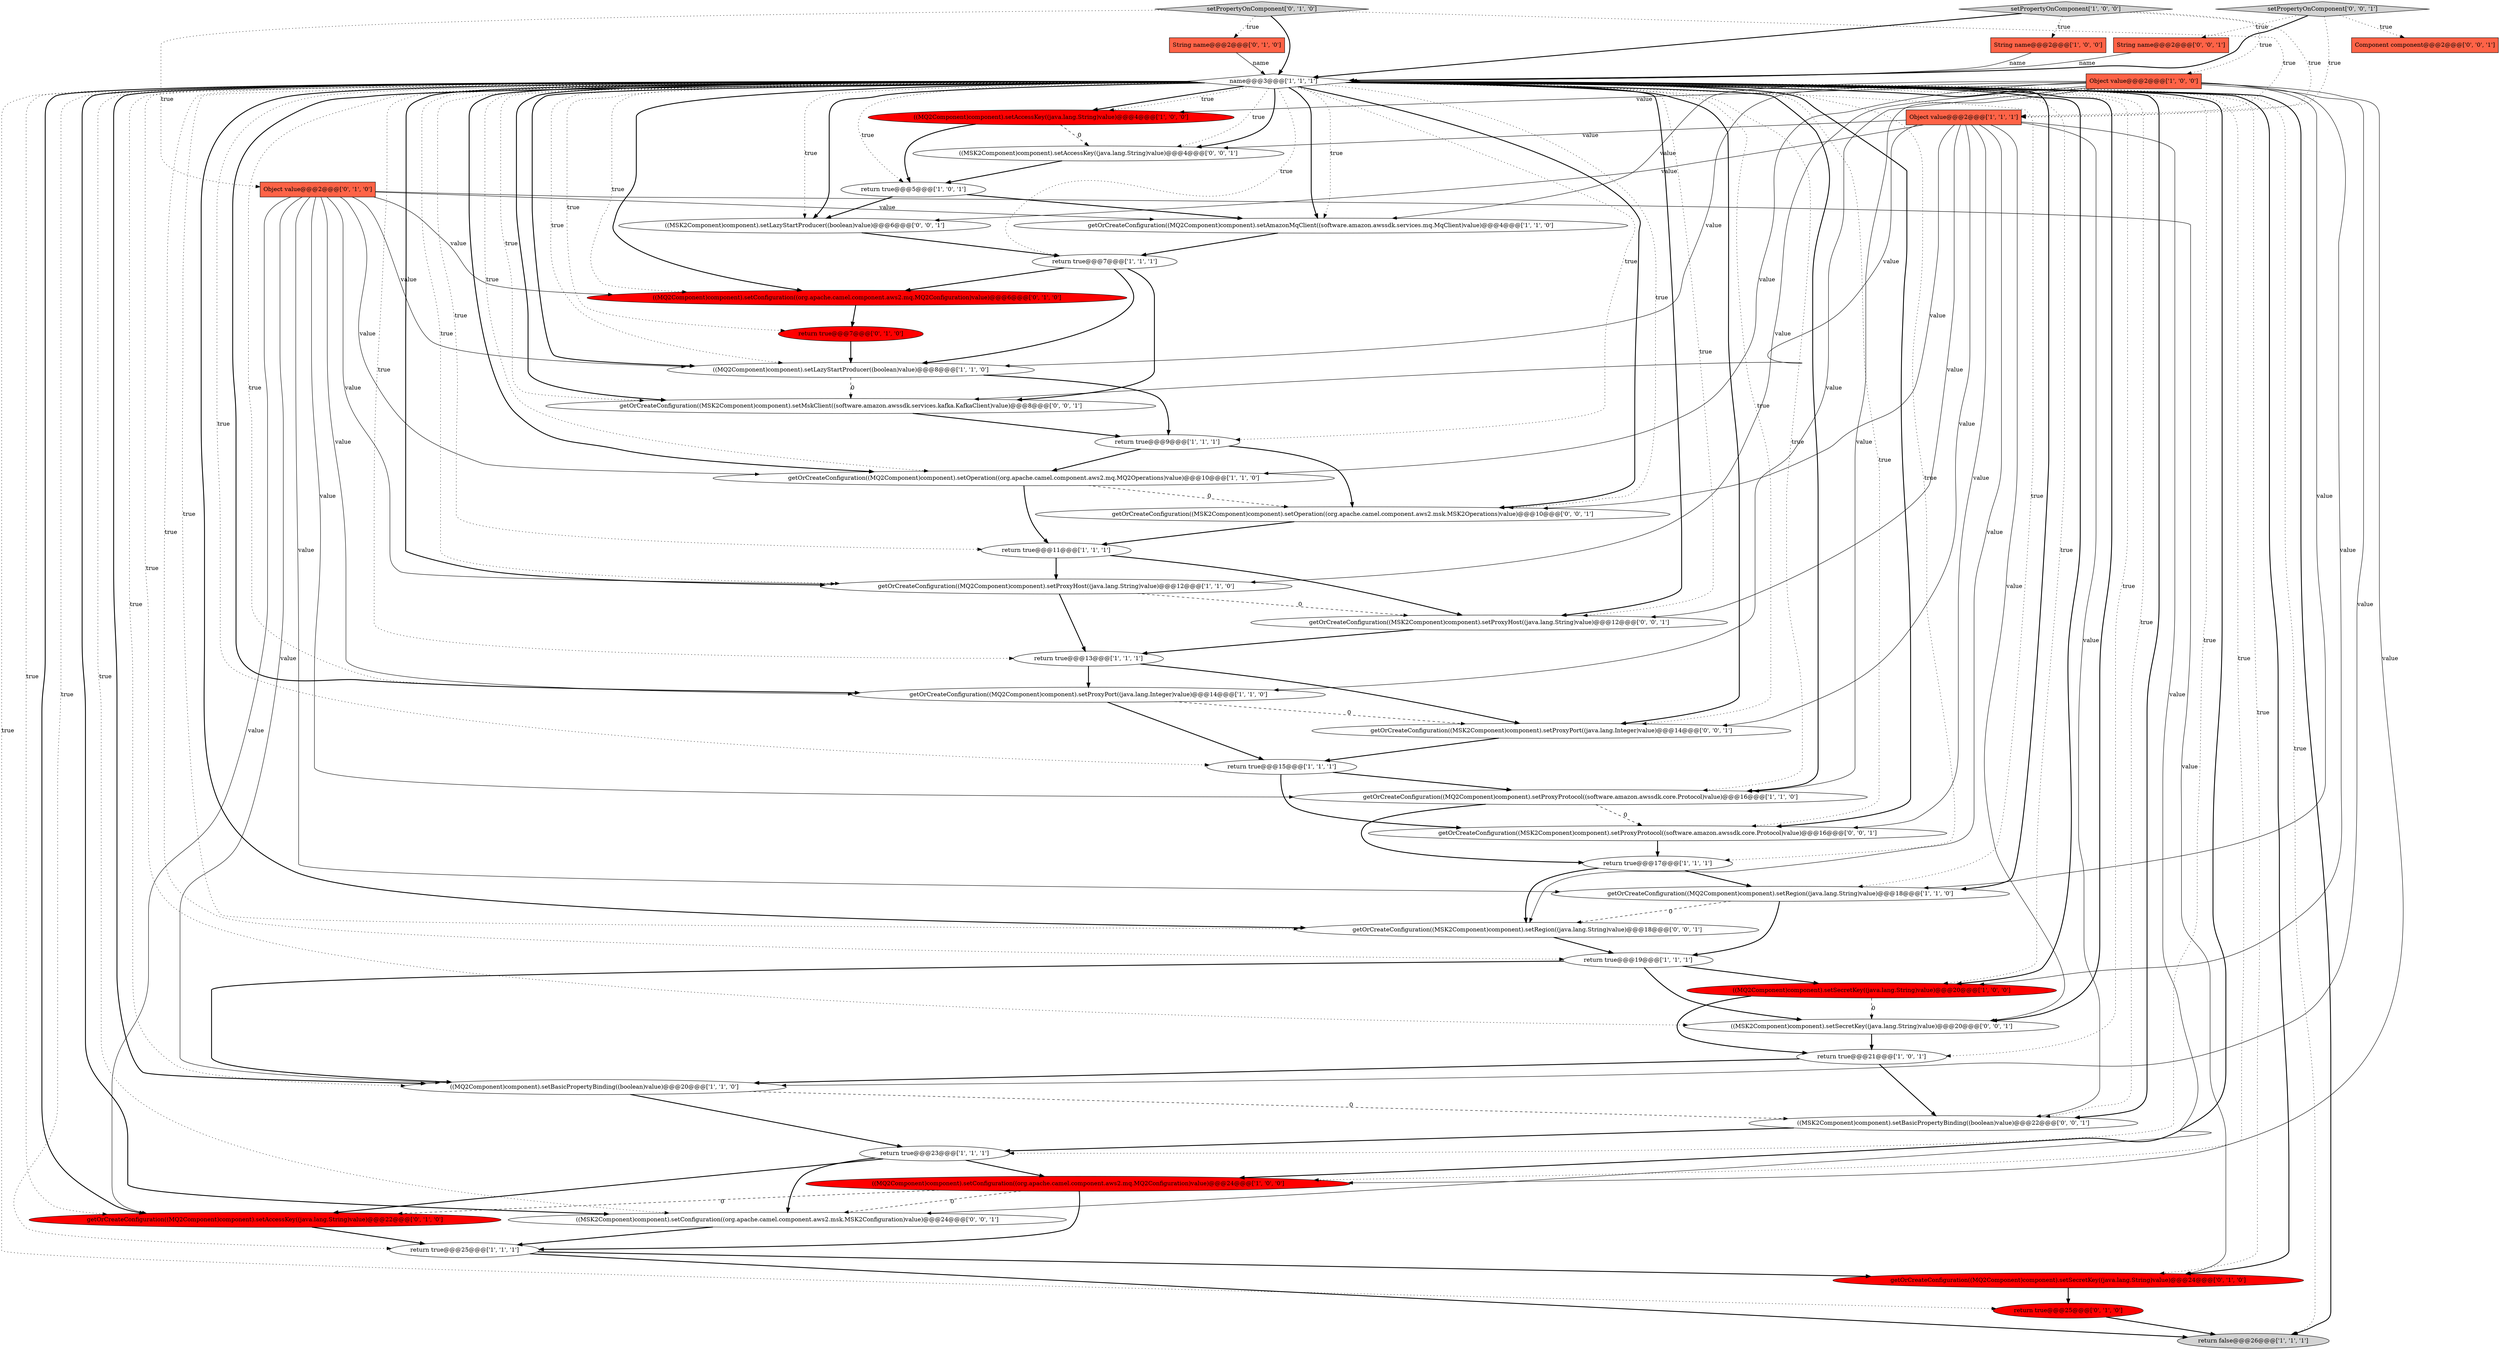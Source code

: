 digraph {
25 [style = filled, label = "setPropertyOnComponent['1', '0', '0']", fillcolor = lightgray, shape = diamond image = "AAA0AAABBB1BBB"];
0 [style = filled, label = "return true@@@15@@@['1', '1', '1']", fillcolor = white, shape = ellipse image = "AAA0AAABBB1BBB"];
36 [style = filled, label = "((MSK2Component)component).setAccessKey((java.lang.String)value)@@@4@@@['0', '0', '1']", fillcolor = white, shape = ellipse image = "AAA0AAABBB3BBB"];
39 [style = filled, label = "getOrCreateConfiguration((MSK2Component)component).setMskClient((software.amazon.awssdk.services.kafka.KafkaClient)value)@@@8@@@['0', '0', '1']", fillcolor = white, shape = ellipse image = "AAA0AAABBB3BBB"];
41 [style = filled, label = "((MSK2Component)component).setConfiguration((org.apache.camel.component.aws2.msk.MSK2Configuration)value)@@@24@@@['0', '0', '1']", fillcolor = white, shape = ellipse image = "AAA0AAABBB3BBB"];
30 [style = filled, label = "Object value@@@2@@@['0', '1', '0']", fillcolor = tomato, shape = box image = "AAA0AAABBB2BBB"];
42 [style = filled, label = "((MSK2Component)component).setLazyStartProducer((boolean)value)@@@6@@@['0', '0', '1']", fillcolor = white, shape = ellipse image = "AAA0AAABBB3BBB"];
46 [style = filled, label = "String name@@@2@@@['0', '0', '1']", fillcolor = tomato, shape = box image = "AAA0AAABBB3BBB"];
5 [style = filled, label = "((MQ2Component)component).setLazyStartProducer((boolean)value)@@@8@@@['1', '1', '0']", fillcolor = white, shape = ellipse image = "AAA0AAABBB1BBB"];
22 [style = filled, label = "return true@@@11@@@['1', '1', '1']", fillcolor = white, shape = ellipse image = "AAA0AAABBB1BBB"];
27 [style = filled, label = "return true@@@25@@@['1', '1', '1']", fillcolor = white, shape = ellipse image = "AAA0AAABBB1BBB"];
31 [style = filled, label = "getOrCreateConfiguration((MQ2Component)component).setSecretKey((java.lang.String)value)@@@24@@@['0', '1', '0']", fillcolor = red, shape = ellipse image = "AAA1AAABBB2BBB"];
1 [style = filled, label = "Object value@@@2@@@['1', '0', '0']", fillcolor = tomato, shape = box image = "AAA0AAABBB1BBB"];
24 [style = filled, label = "Object value@@@2@@@['1', '1', '1']", fillcolor = tomato, shape = box image = "AAA0AAABBB1BBB"];
45 [style = filled, label = "getOrCreateConfiguration((MSK2Component)component).setOperation((org.apache.camel.component.aws2.msk.MSK2Operations)value)@@@10@@@['0', '0', '1']", fillcolor = white, shape = ellipse image = "AAA0AAABBB3BBB"];
7 [style = filled, label = "getOrCreateConfiguration((MQ2Component)component).setAmazonMqClient((software.amazon.awssdk.services.mq.MqClient)value)@@@4@@@['1', '1', '0']", fillcolor = white, shape = ellipse image = "AAA0AAABBB1BBB"];
11 [style = filled, label = "getOrCreateConfiguration((MQ2Component)component).setRegion((java.lang.String)value)@@@18@@@['1', '1', '0']", fillcolor = white, shape = ellipse image = "AAA0AAABBB1BBB"];
2 [style = filled, label = "((MQ2Component)component).setConfiguration((org.apache.camel.component.aws2.mq.MQ2Configuration)value)@@@24@@@['1', '0', '0']", fillcolor = red, shape = ellipse image = "AAA1AAABBB1BBB"];
17 [style = filled, label = "return true@@@13@@@['1', '1', '1']", fillcolor = white, shape = ellipse image = "AAA0AAABBB1BBB"];
14 [style = filled, label = "return true@@@23@@@['1', '1', '1']", fillcolor = white, shape = ellipse image = "AAA0AAABBB1BBB"];
16 [style = filled, label = "((MQ2Component)component).setAccessKey((java.lang.String)value)@@@4@@@['1', '0', '0']", fillcolor = red, shape = ellipse image = "AAA1AAABBB1BBB"];
20 [style = filled, label = "getOrCreateConfiguration((MQ2Component)component).setProxyPort((java.lang.Integer)value)@@@14@@@['1', '1', '0']", fillcolor = white, shape = ellipse image = "AAA0AAABBB1BBB"];
10 [style = filled, label = "String name@@@2@@@['1', '0', '0']", fillcolor = tomato, shape = box image = "AAA0AAABBB1BBB"];
8 [style = filled, label = "return true@@@5@@@['1', '0', '1']", fillcolor = white, shape = ellipse image = "AAA0AAABBB1BBB"];
21 [style = filled, label = "((MQ2Component)component).setSecretKey((java.lang.String)value)@@@20@@@['1', '0', '0']", fillcolor = red, shape = ellipse image = "AAA1AAABBB1BBB"];
28 [style = filled, label = "String name@@@2@@@['0', '1', '0']", fillcolor = tomato, shape = box image = "AAA0AAABBB2BBB"];
12 [style = filled, label = "name@@@3@@@['1', '1', '1']", fillcolor = white, shape = diamond image = "AAA0AAABBB1BBB"];
47 [style = filled, label = "getOrCreateConfiguration((MSK2Component)component).setProxyHost((java.lang.String)value)@@@12@@@['0', '0', '1']", fillcolor = white, shape = ellipse image = "AAA0AAABBB3BBB"];
3 [style = filled, label = "return true@@@21@@@['1', '0', '1']", fillcolor = white, shape = ellipse image = "AAA0AAABBB1BBB"];
26 [style = filled, label = "return false@@@26@@@['1', '1', '1']", fillcolor = lightgray, shape = ellipse image = "AAA0AAABBB1BBB"];
4 [style = filled, label = "getOrCreateConfiguration((MQ2Component)component).setProxyHost((java.lang.String)value)@@@12@@@['1', '1', '0']", fillcolor = white, shape = ellipse image = "AAA0AAABBB1BBB"];
33 [style = filled, label = "return true@@@7@@@['0', '1', '0']", fillcolor = red, shape = ellipse image = "AAA1AAABBB2BBB"];
18 [style = filled, label = "return true@@@19@@@['1', '1', '1']", fillcolor = white, shape = ellipse image = "AAA0AAABBB1BBB"];
23 [style = filled, label = "return true@@@17@@@['1', '1', '1']", fillcolor = white, shape = ellipse image = "AAA0AAABBB1BBB"];
6 [style = filled, label = "getOrCreateConfiguration((MQ2Component)component).setOperation((org.apache.camel.component.aws2.mq.MQ2Operations)value)@@@10@@@['1', '1', '0']", fillcolor = white, shape = ellipse image = "AAA0AAABBB1BBB"];
44 [style = filled, label = "((MSK2Component)component).setSecretKey((java.lang.String)value)@@@20@@@['0', '0', '1']", fillcolor = white, shape = ellipse image = "AAA0AAABBB3BBB"];
37 [style = filled, label = "((MSK2Component)component).setBasicPropertyBinding((boolean)value)@@@22@@@['0', '0', '1']", fillcolor = white, shape = ellipse image = "AAA0AAABBB3BBB"];
34 [style = filled, label = "((MQ2Component)component).setConfiguration((org.apache.camel.component.aws2.mq.MQ2Configuration)value)@@@6@@@['0', '1', '0']", fillcolor = red, shape = ellipse image = "AAA1AAABBB2BBB"];
13 [style = filled, label = "((MQ2Component)component).setBasicPropertyBinding((boolean)value)@@@20@@@['1', '1', '0']", fillcolor = white, shape = ellipse image = "AAA0AAABBB1BBB"];
32 [style = filled, label = "getOrCreateConfiguration((MQ2Component)component).setAccessKey((java.lang.String)value)@@@22@@@['0', '1', '0']", fillcolor = red, shape = ellipse image = "AAA1AAABBB2BBB"];
43 [style = filled, label = "getOrCreateConfiguration((MSK2Component)component).setRegion((java.lang.String)value)@@@18@@@['0', '0', '1']", fillcolor = white, shape = ellipse image = "AAA0AAABBB3BBB"];
9 [style = filled, label = "getOrCreateConfiguration((MQ2Component)component).setProxyProtocol((software.amazon.awssdk.core.Protocol)value)@@@16@@@['1', '1', '0']", fillcolor = white, shape = ellipse image = "AAA0AAABBB1BBB"];
15 [style = filled, label = "return true@@@7@@@['1', '1', '1']", fillcolor = white, shape = ellipse image = "AAA0AAABBB1BBB"];
38 [style = filled, label = "setPropertyOnComponent['0', '0', '1']", fillcolor = lightgray, shape = diamond image = "AAA0AAABBB3BBB"];
48 [style = filled, label = "getOrCreateConfiguration((MSK2Component)component).setProxyPort((java.lang.Integer)value)@@@14@@@['0', '0', '1']", fillcolor = white, shape = ellipse image = "AAA0AAABBB3BBB"];
49 [style = filled, label = "getOrCreateConfiguration((MSK2Component)component).setProxyProtocol((software.amazon.awssdk.core.Protocol)value)@@@16@@@['0', '0', '1']", fillcolor = white, shape = ellipse image = "AAA0AAABBB3BBB"];
35 [style = filled, label = "setPropertyOnComponent['0', '1', '0']", fillcolor = lightgray, shape = diamond image = "AAA0AAABBB2BBB"];
19 [style = filled, label = "return true@@@9@@@['1', '1', '1']", fillcolor = white, shape = ellipse image = "AAA0AAABBB1BBB"];
29 [style = filled, label = "return true@@@25@@@['0', '1', '0']", fillcolor = red, shape = ellipse image = "AAA1AAABBB2BBB"];
40 [style = filled, label = "Component component@@@2@@@['0', '0', '1']", fillcolor = tomato, shape = box image = "AAA0AAABBB3BBB"];
12->39 [style = dotted, label="true"];
39->19 [style = bold, label=""];
12->45 [style = bold, label=""];
1->16 [style = solid, label="value"];
12->5 [style = bold, label=""];
12->44 [style = bold, label=""];
6->22 [style = bold, label=""];
12->8 [style = dotted, label="true"];
30->5 [style = solid, label="value"];
2->32 [style = dashed, label="0"];
20->0 [style = bold, label=""];
12->15 [style = dotted, label="true"];
38->12 [style = bold, label=""];
46->12 [style = solid, label="name"];
12->42 [style = dotted, label="true"];
1->4 [style = solid, label="value"];
12->42 [style = bold, label=""];
43->18 [style = bold, label=""];
12->9 [style = bold, label=""];
12->21 [style = dotted, label="true"];
12->7 [style = bold, label=""];
22->4 [style = bold, label=""];
12->47 [style = bold, label=""];
1->7 [style = solid, label="value"];
12->2 [style = bold, label=""];
18->44 [style = bold, label=""];
12->20 [style = dotted, label="true"];
24->41 [style = solid, label="value"];
45->22 [style = bold, label=""];
22->47 [style = bold, label=""];
1->20 [style = solid, label="value"];
30->34 [style = solid, label="value"];
11->43 [style = dashed, label="0"];
2->41 [style = dashed, label="0"];
1->9 [style = solid, label="value"];
30->31 [style = solid, label="value"];
13->14 [style = bold, label=""];
24->43 [style = solid, label="value"];
12->33 [style = dotted, label="true"];
38->40 [style = dotted, label="true"];
30->13 [style = solid, label="value"];
1->11 [style = solid, label="value"];
12->34 [style = dotted, label="true"];
17->20 [style = bold, label=""];
21->3 [style = bold, label=""];
35->12 [style = bold, label=""];
24->45 [style = solid, label="value"];
38->46 [style = dotted, label="true"];
42->15 [style = bold, label=""];
12->3 [style = dotted, label="true"];
12->17 [style = dotted, label="true"];
24->39 [style = solid, label="value"];
12->31 [style = dotted, label="true"];
12->23 [style = dotted, label="true"];
15->34 [style = bold, label=""];
12->21 [style = bold, label=""];
44->3 [style = bold, label=""];
12->44 [style = dotted, label="true"];
34->33 [style = bold, label=""];
1->6 [style = solid, label="value"];
12->2 [style = dotted, label="true"];
12->11 [style = bold, label=""];
27->31 [style = bold, label=""];
31->29 [style = bold, label=""];
5->39 [style = dashed, label="0"];
12->18 [style = dotted, label="true"];
12->48 [style = bold, label=""];
20->48 [style = dashed, label="0"];
19->6 [style = bold, label=""];
24->47 [style = solid, label="value"];
35->30 [style = dotted, label="true"];
12->37 [style = bold, label=""];
11->18 [style = bold, label=""];
29->26 [style = bold, label=""];
12->11 [style = dotted, label="true"];
12->41 [style = bold, label=""];
38->24 [style = dotted, label="true"];
12->27 [style = dotted, label="true"];
12->47 [style = dotted, label="true"];
12->22 [style = dotted, label="true"];
12->32 [style = dotted, label="true"];
6->45 [style = dashed, label="0"];
12->19 [style = dotted, label="true"];
12->6 [style = dotted, label="true"];
30->9 [style = solid, label="value"];
30->6 [style = solid, label="value"];
24->37 [style = solid, label="value"];
12->0 [style = dotted, label="true"];
2->27 [style = bold, label=""];
12->4 [style = dotted, label="true"];
25->10 [style = dotted, label="true"];
12->7 [style = dotted, label="true"];
12->31 [style = bold, label=""];
28->12 [style = solid, label="name"];
30->32 [style = solid, label="value"];
12->37 [style = dotted, label="true"];
27->26 [style = bold, label=""];
30->11 [style = solid, label="value"];
41->27 [style = bold, label=""];
4->17 [style = bold, label=""];
3->37 [style = bold, label=""];
24->36 [style = solid, label="value"];
24->48 [style = solid, label="value"];
16->8 [style = bold, label=""];
24->42 [style = solid, label="value"];
12->43 [style = dotted, label="true"];
12->36 [style = dotted, label="true"];
12->36 [style = bold, label=""];
12->32 [style = bold, label=""];
12->20 [style = bold, label=""];
23->43 [style = bold, label=""];
12->41 [style = dotted, label="true"];
25->24 [style = dotted, label="true"];
32->27 [style = bold, label=""];
12->49 [style = dotted, label="true"];
49->23 [style = bold, label=""];
33->5 [style = bold, label=""];
30->20 [style = solid, label="value"];
12->49 [style = bold, label=""];
12->26 [style = dotted, label="true"];
5->19 [style = bold, label=""];
12->13 [style = bold, label=""];
19->45 [style = bold, label=""];
12->13 [style = dotted, label="true"];
1->5 [style = solid, label="value"];
0->49 [style = bold, label=""];
16->36 [style = dashed, label="0"];
36->8 [style = bold, label=""];
7->15 [style = bold, label=""];
14->2 [style = bold, label=""];
24->44 [style = solid, label="value"];
18->21 [style = bold, label=""];
12->39 [style = bold, label=""];
23->11 [style = bold, label=""];
12->43 [style = bold, label=""];
14->32 [style = bold, label=""];
30->7 [style = solid, label="value"];
14->41 [style = bold, label=""];
25->1 [style = dotted, label="true"];
1->13 [style = solid, label="value"];
30->4 [style = solid, label="value"];
13->37 [style = dashed, label="0"];
0->9 [style = bold, label=""];
12->29 [style = dotted, label="true"];
35->24 [style = dotted, label="true"];
21->44 [style = dashed, label="0"];
4->47 [style = dashed, label="0"];
12->34 [style = bold, label=""];
12->16 [style = bold, label=""];
12->26 [style = bold, label=""];
9->49 [style = dashed, label="0"];
10->12 [style = solid, label="name"];
12->6 [style = bold, label=""];
15->5 [style = bold, label=""];
8->7 [style = bold, label=""];
48->0 [style = bold, label=""];
9->23 [style = bold, label=""];
12->14 [style = dotted, label="true"];
37->14 [style = bold, label=""];
8->42 [style = bold, label=""];
12->45 [style = dotted, label="true"];
12->16 [style = dotted, label="true"];
12->4 [style = bold, label=""];
12->5 [style = dotted, label="true"];
25->12 [style = bold, label=""];
1->2 [style = solid, label="value"];
15->39 [style = bold, label=""];
17->48 [style = bold, label=""];
18->13 [style = bold, label=""];
3->13 [style = bold, label=""];
35->28 [style = dotted, label="true"];
1->21 [style = solid, label="value"];
47->17 [style = bold, label=""];
24->49 [style = solid, label="value"];
12->9 [style = dotted, label="true"];
12->48 [style = dotted, label="true"];
}
